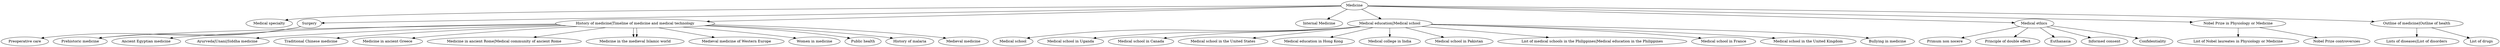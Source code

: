 digraph {
	18957 [label=Medicine]
	15361056 [label="Medical specialty"]
		18957 -> 15361056
	45599 [label=Surgery]
		18957 -> 45599
	43684552 [label="Preoperative care"]
		45599 -> 43684552
	14970862 [label="History of surgery|Prehistoric medicine|History of general anesthesia"]
		45599 -> 14970862
	2839537 [label="Internal Medicine"]
		18957 -> 2839537
	2407129 [label="Medical education|Medical school"]
		18957 -> 2407129
	465584 [label="Medical school"]
		2407129 -> 465584
	25480777 [label="Medical school in Uganda"]
		2407129 -> 25480777
	11982022 [label="Medical school in Canada"]
		2407129 -> 11982022
	11945311 [label="Medical school in the United States"]
		2407129 -> 11945311
	4905614 [label="Medical education in Hong Kong"]
		2407129 -> 4905614
	3222584 [label="Medical college in India"]
		2407129 -> 3222584
	28903549 [label="Medical school in Pakistan"]
		2407129 -> 28903549
	11996107 [label="List of medical schools in the Philippines|Medical education in the Philippines"]
		2407129 -> 11996107
	30026259 [label="Medical school in France"]
		2407129 -> 30026259
	1975218 [label="Medical school in the United Kingdom"]
		2407129 -> 1975218
	31292414 [label="Bullying in medicine"]
		2407129 -> 31292414
	237248 [label="Medical ethics"]
		18957 -> 237248
	436376 [label="Primum non nocere"]
		237248 -> 436376
	248256 [label="Principle of double effect"]
		237248 -> 248256
	9587 [label=Euthanasia]
		237248 -> 9587
	50355 [label="Informed consent"]
		237248 -> 50355
	353859 [label=Confidentiality]
		237248 -> 353859
	52502 [label="Nobel Prize in Physiology or Medicine"]
		18957 -> 52502
	19793244 [label="List of Nobel laureates in Physiology or Medicine"]
		52502 -> 19793244
	1528075 [label="Nobel Prize controversies"]
		52502 -> 1528075
	58960 [label="History of medicine|Timeline of medicine and medical technology"]
		18957 -> 58960
	14970862 [label="Prehistoric medicine"]
		58960 -> 14970862
	2584146 [label="Ancient Egyptian medicine"]
		58960 -> 2584146
	7651709 [label="Ayurveda|Unani|Siddha medicine"]
		58960 -> 7651709
	5992 [label="Traditional Chinese medicine"]
		58960 -> 5992
	13979124 [label="Medicine in ancient Greece"]
		58960 -> 13979124
	5989657 [label="Medicine in ancient Rome|Medical community of ancient Rome"]
		58960 -> 5989657
	2106879 [label="Byzantine medicine|Medicine in the medieval Islamic world"]
		58960 -> 2106879
	2106879 [label="Medicine in the medieval Islamic world"]
		58960 -> 2106879
	482938 [label="Medieval medicine of Western Europe"]
		58960 -> 482938
	14457458 [label="Women in medicine"]
		58960 -> 14457458
	463734 [label="Public health"]
		58960 -> 463734
	17163431 [label="History of malaria"]
		58960 -> 17163431
	38031963 [label="Medieval medicine"]
		58960 -> 38031963
	14471564 [label="Outline of medicine|Outline of health"]
		18957 -> 14471564
	700822 [label="Lists of diseases|List of disorders"]
		14471564 -> 700822
	957018 [label="List of drugs"]
		14471564 -> 957018
}